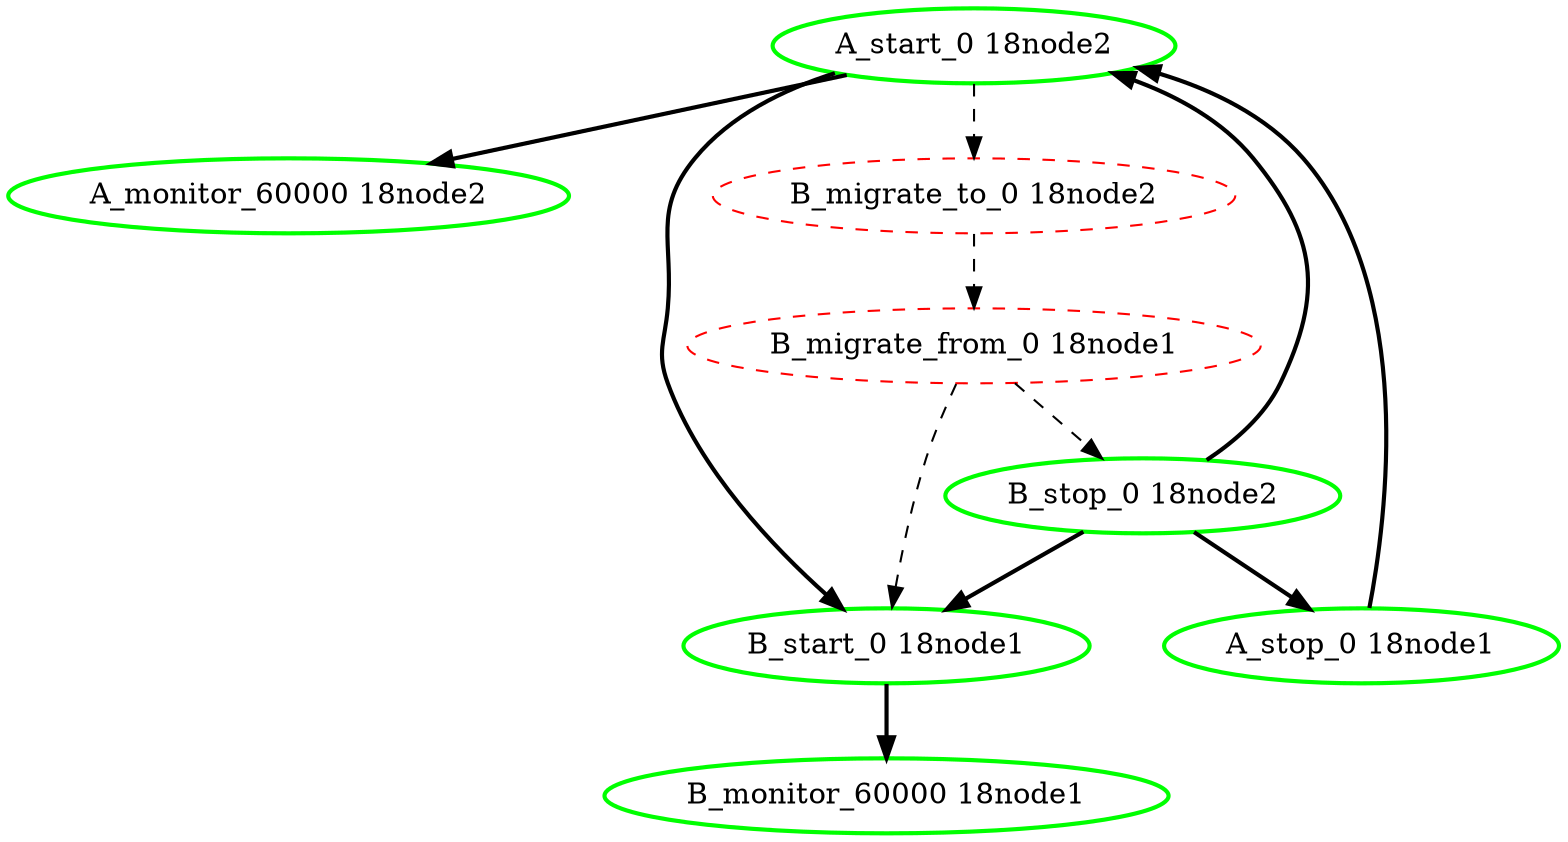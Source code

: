  digraph "g" {
"A_monitor_60000 18node2" [ style=bold color="green" fontcolor="black"]
"A_start_0 18node2" -> "A_monitor_60000 18node2" [ style = bold]
"A_start_0 18node2" -> "B_migrate_to_0 18node2" [ style = dashed]
"A_start_0 18node2" -> "B_start_0 18node1" [ style = bold]
"A_start_0 18node2" [ style=bold color="green" fontcolor="black"]
"A_stop_0 18node1" -> "A_start_0 18node2" [ style = bold]
"A_stop_0 18node1" [ style=bold color="green" fontcolor="black"]
"B_migrate_from_0 18node1" -> "B_start_0 18node1" [ style = dashed]
"B_migrate_from_0 18node1" -> "B_stop_0 18node2" [ style = dashed]
"B_migrate_from_0 18node1" [ style=dashed color="red" fontcolor="black"]
"B_migrate_to_0 18node2" -> "B_migrate_from_0 18node1" [ style = dashed]
"B_migrate_to_0 18node2" [ style=dashed color="red" fontcolor="black"]
"B_monitor_60000 18node1" [ style=bold color="green" fontcolor="black"]
"B_start_0 18node1" -> "B_monitor_60000 18node1" [ style = bold]
"B_start_0 18node1" [ style=bold color="green" fontcolor="black"]
"B_stop_0 18node2" -> "A_start_0 18node2" [ style = bold]
"B_stop_0 18node2" -> "A_stop_0 18node1" [ style = bold]
"B_stop_0 18node2" -> "B_start_0 18node1" [ style = bold]
"B_stop_0 18node2" [ style=bold color="green" fontcolor="black"]
}

